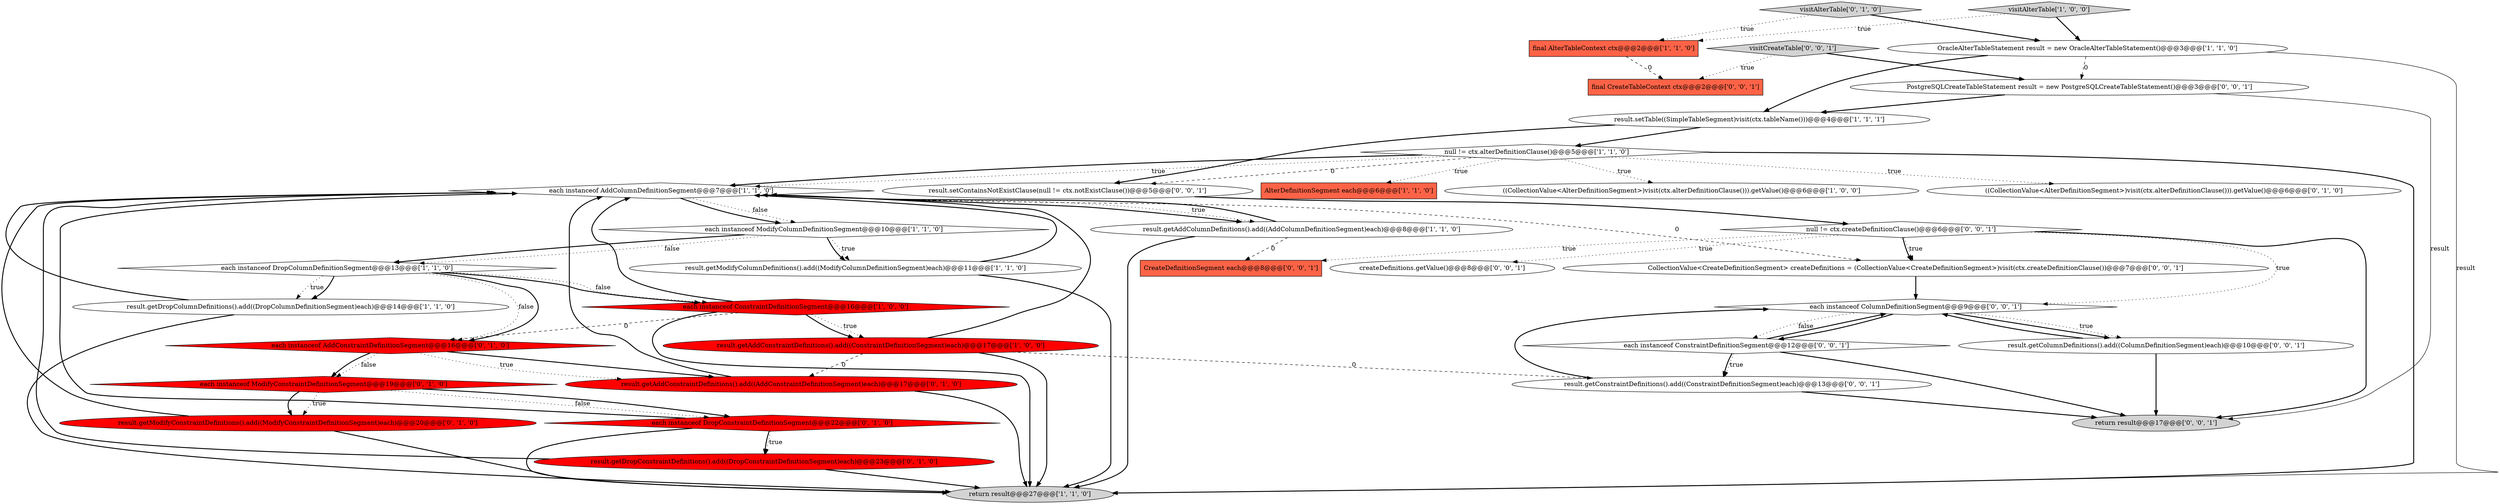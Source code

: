 digraph {
8 [style = filled, label = "OracleAlterTableStatement result = new OracleAlterTableStatement()@@@3@@@['1', '1', '0']", fillcolor = white, shape = ellipse image = "AAA0AAABBB1BBB"];
15 [style = filled, label = "result.getAddColumnDefinitions().add((AddColumnDefinitionSegment)each)@@@8@@@['1', '1', '0']", fillcolor = white, shape = ellipse image = "AAA0AAABBB1BBB"];
34 [style = filled, label = "visitCreateTable['0', '0', '1']", fillcolor = lightgray, shape = diamond image = "AAA0AAABBB3BBB"];
26 [style = filled, label = "result.setContainsNotExistClause(null != ctx.notExistClause())@@@5@@@['0', '0', '1']", fillcolor = white, shape = ellipse image = "AAA0AAABBB3BBB"];
13 [style = filled, label = "final AlterTableContext ctx@@@2@@@['1', '1', '0']", fillcolor = tomato, shape = box image = "AAA0AAABBB1BBB"];
17 [style = filled, label = "each instanceof AddConstraintDefinitionSegment@@@16@@@['0', '1', '0']", fillcolor = red, shape = diamond image = "AAA1AAABBB2BBB"];
31 [style = filled, label = "result.getColumnDefinitions().add((ColumnDefinitionSegment)each)@@@10@@@['0', '0', '1']", fillcolor = white, shape = ellipse image = "AAA0AAABBB3BBB"];
22 [style = filled, label = "result.getAddConstraintDefinitions().add((AddConstraintDefinitionSegment)each)@@@17@@@['0', '1', '0']", fillcolor = red, shape = ellipse image = "AAA1AAABBB2BBB"];
7 [style = filled, label = "null != ctx.alterDefinitionClause()@@@5@@@['1', '1', '0']", fillcolor = white, shape = diamond image = "AAA0AAABBB1BBB"];
4 [style = filled, label = "each instanceof AddColumnDefinitionSegment@@@7@@@['1', '1', '0']", fillcolor = white, shape = diamond image = "AAA0AAABBB1BBB"];
3 [style = filled, label = "AlterDefinitionSegment each@@@6@@@['1', '1', '0']", fillcolor = tomato, shape = box image = "AAA0AAABBB1BBB"];
20 [style = filled, label = "result.getDropConstraintDefinitions().add((DropConstraintDefinitionSegment)each)@@@23@@@['0', '1', '0']", fillcolor = red, shape = ellipse image = "AAA1AAABBB2BBB"];
21 [style = filled, label = "visitAlterTable['0', '1', '0']", fillcolor = lightgray, shape = diamond image = "AAA0AAABBB2BBB"];
35 [style = filled, label = "CollectionValue<CreateDefinitionSegment> createDefinitions = (CollectionValue<CreateDefinitionSegment>)visit(ctx.createDefinitionClause())@@@7@@@['0', '0', '1']", fillcolor = white, shape = ellipse image = "AAA0AAABBB3BBB"];
10 [style = filled, label = "result.setTable((SimpleTableSegment)visit(ctx.tableName()))@@@4@@@['1', '1', '1']", fillcolor = white, shape = ellipse image = "AAA0AAABBB1BBB"];
18 [style = filled, label = "result.getModifyConstraintDefinitions().add((ModifyConstraintDefinitionSegment)each)@@@20@@@['0', '1', '0']", fillcolor = red, shape = ellipse image = "AAA1AAABBB2BBB"];
9 [style = filled, label = "return result@@@27@@@['1', '1', '0']", fillcolor = lightgray, shape = ellipse image = "AAA0AAABBB1BBB"];
23 [style = filled, label = "each instanceof DropConstraintDefinitionSegment@@@22@@@['0', '1', '0']", fillcolor = red, shape = diamond image = "AAA1AAABBB2BBB"];
12 [style = filled, label = "visitAlterTable['1', '0', '0']", fillcolor = lightgray, shape = diamond image = "AAA0AAABBB1BBB"];
1 [style = filled, label = "result.getDropColumnDefinitions().add((DropColumnDefinitionSegment)each)@@@14@@@['1', '1', '0']", fillcolor = white, shape = ellipse image = "AAA0AAABBB1BBB"];
30 [style = filled, label = "result.getConstraintDefinitions().add((ConstraintDefinitionSegment)each)@@@13@@@['0', '0', '1']", fillcolor = white, shape = ellipse image = "AAA0AAABBB3BBB"];
25 [style = filled, label = "each instanceof ColumnDefinitionSegment@@@9@@@['0', '0', '1']", fillcolor = white, shape = diamond image = "AAA0AAABBB3BBB"];
5 [style = filled, label = "each instanceof ModifyColumnDefinitionSegment@@@10@@@['1', '1', '0']", fillcolor = white, shape = diamond image = "AAA0AAABBB1BBB"];
36 [style = filled, label = "PostgreSQLCreateTableStatement result = new PostgreSQLCreateTableStatement()@@@3@@@['0', '0', '1']", fillcolor = white, shape = ellipse image = "AAA0AAABBB3BBB"];
0 [style = filled, label = "((CollectionValue<AlterDefinitionSegment>)visit(ctx.alterDefinitionClause())).getValue()@@@6@@@['1', '0', '0']", fillcolor = white, shape = ellipse image = "AAA0AAABBB1BBB"];
28 [style = filled, label = "each instanceof ConstraintDefinitionSegment@@@12@@@['0', '0', '1']", fillcolor = white, shape = diamond image = "AAA0AAABBB3BBB"];
32 [style = filled, label = "CreateDefinitionSegment each@@@8@@@['0', '0', '1']", fillcolor = tomato, shape = box image = "AAA0AAABBB3BBB"];
19 [style = filled, label = "each instanceof ModifyConstraintDefinitionSegment@@@19@@@['0', '1', '0']", fillcolor = red, shape = diamond image = "AAA1AAABBB2BBB"];
27 [style = filled, label = "return result@@@17@@@['0', '0', '1']", fillcolor = lightgray, shape = ellipse image = "AAA0AAABBB3BBB"];
29 [style = filled, label = "final CreateTableContext ctx@@@2@@@['0', '0', '1']", fillcolor = tomato, shape = box image = "AAA0AAABBB3BBB"];
33 [style = filled, label = "null != ctx.createDefinitionClause()@@@6@@@['0', '0', '1']", fillcolor = white, shape = diamond image = "AAA0AAABBB3BBB"];
16 [style = filled, label = "((CollectionValue<AlterDefinitionSegment>)visit(ctx.alterDefinitionClause())).getValue()@@@6@@@['0', '1', '0']", fillcolor = white, shape = ellipse image = "AAA0AAABBB2BBB"];
11 [style = filled, label = "each instanceof ConstraintDefinitionSegment@@@16@@@['1', '0', '0']", fillcolor = red, shape = diamond image = "AAA1AAABBB1BBB"];
24 [style = filled, label = "createDefinitions.getValue()@@@8@@@['0', '0', '1']", fillcolor = white, shape = ellipse image = "AAA0AAABBB3BBB"];
2 [style = filled, label = "result.getAddConstraintDefinitions().add((ConstraintDefinitionSegment)each)@@@17@@@['1', '0', '0']", fillcolor = red, shape = ellipse image = "AAA1AAABBB1BBB"];
14 [style = filled, label = "each instanceof DropColumnDefinitionSegment@@@13@@@['1', '1', '0']", fillcolor = white, shape = diamond image = "AAA0AAABBB1BBB"];
6 [style = filled, label = "result.getModifyColumnDefinitions().add((ModifyColumnDefinitionSegment)each)@@@11@@@['1', '1', '0']", fillcolor = white, shape = ellipse image = "AAA0AAABBB1BBB"];
8->10 [style = bold, label=""];
14->17 [style = dotted, label="false"];
20->9 [style = bold, label=""];
4->15 [style = bold, label=""];
4->5 [style = dotted, label="false"];
21->8 [style = bold, label=""];
34->29 [style = dotted, label="true"];
14->17 [style = bold, label=""];
11->9 [style = bold, label=""];
22->4 [style = bold, label=""];
25->31 [style = bold, label=""];
7->9 [style = bold, label=""];
28->30 [style = dotted, label="true"];
11->2 [style = dotted, label="true"];
33->35 [style = dotted, label="true"];
7->16 [style = dotted, label="true"];
28->25 [style = bold, label=""];
7->26 [style = dashed, label="0"];
2->22 [style = dashed, label="0"];
14->11 [style = bold, label=""];
1->4 [style = bold, label=""];
19->18 [style = bold, label=""];
25->28 [style = bold, label=""];
28->30 [style = bold, label=""];
33->32 [style = dotted, label="true"];
13->29 [style = dashed, label="0"];
22->9 [style = bold, label=""];
30->27 [style = bold, label=""];
5->6 [style = dotted, label="true"];
10->26 [style = bold, label=""];
2->9 [style = bold, label=""];
8->9 [style = solid, label="result"];
2->4 [style = bold, label=""];
10->7 [style = bold, label=""];
33->27 [style = bold, label=""];
2->30 [style = dashed, label="0"];
5->14 [style = dotted, label="false"];
6->4 [style = bold, label=""];
5->6 [style = bold, label=""];
18->4 [style = bold, label=""];
31->27 [style = bold, label=""];
15->9 [style = bold, label=""];
34->36 [style = bold, label=""];
18->9 [style = bold, label=""];
21->13 [style = dotted, label="true"];
14->1 [style = dotted, label="true"];
4->35 [style = dashed, label="0"];
23->20 [style = bold, label=""];
31->25 [style = bold, label=""];
25->31 [style = dotted, label="true"];
11->4 [style = bold, label=""];
19->18 [style = dotted, label="true"];
19->23 [style = dotted, label="false"];
15->32 [style = dashed, label="0"];
11->17 [style = dashed, label="0"];
7->4 [style = bold, label=""];
4->15 [style = dotted, label="true"];
7->0 [style = dotted, label="true"];
8->36 [style = dashed, label="0"];
25->28 [style = dotted, label="false"];
1->9 [style = bold, label=""];
35->25 [style = bold, label=""];
33->25 [style = dotted, label="true"];
23->20 [style = dotted, label="true"];
12->13 [style = dotted, label="true"];
12->8 [style = bold, label=""];
36->27 [style = solid, label="result"];
33->24 [style = dotted, label="true"];
17->22 [style = dotted, label="true"];
14->11 [style = dotted, label="false"];
4->5 [style = bold, label=""];
36->10 [style = bold, label=""];
33->35 [style = bold, label=""];
23->4 [style = bold, label=""];
17->19 [style = dotted, label="false"];
30->25 [style = bold, label=""];
5->14 [style = bold, label=""];
17->22 [style = bold, label=""];
17->19 [style = bold, label=""];
11->2 [style = bold, label=""];
14->1 [style = bold, label=""];
20->4 [style = bold, label=""];
7->3 [style = dotted, label="true"];
19->23 [style = bold, label=""];
7->4 [style = dotted, label="true"];
15->4 [style = bold, label=""];
28->27 [style = bold, label=""];
6->9 [style = bold, label=""];
23->9 [style = bold, label=""];
26->33 [style = bold, label=""];
}
